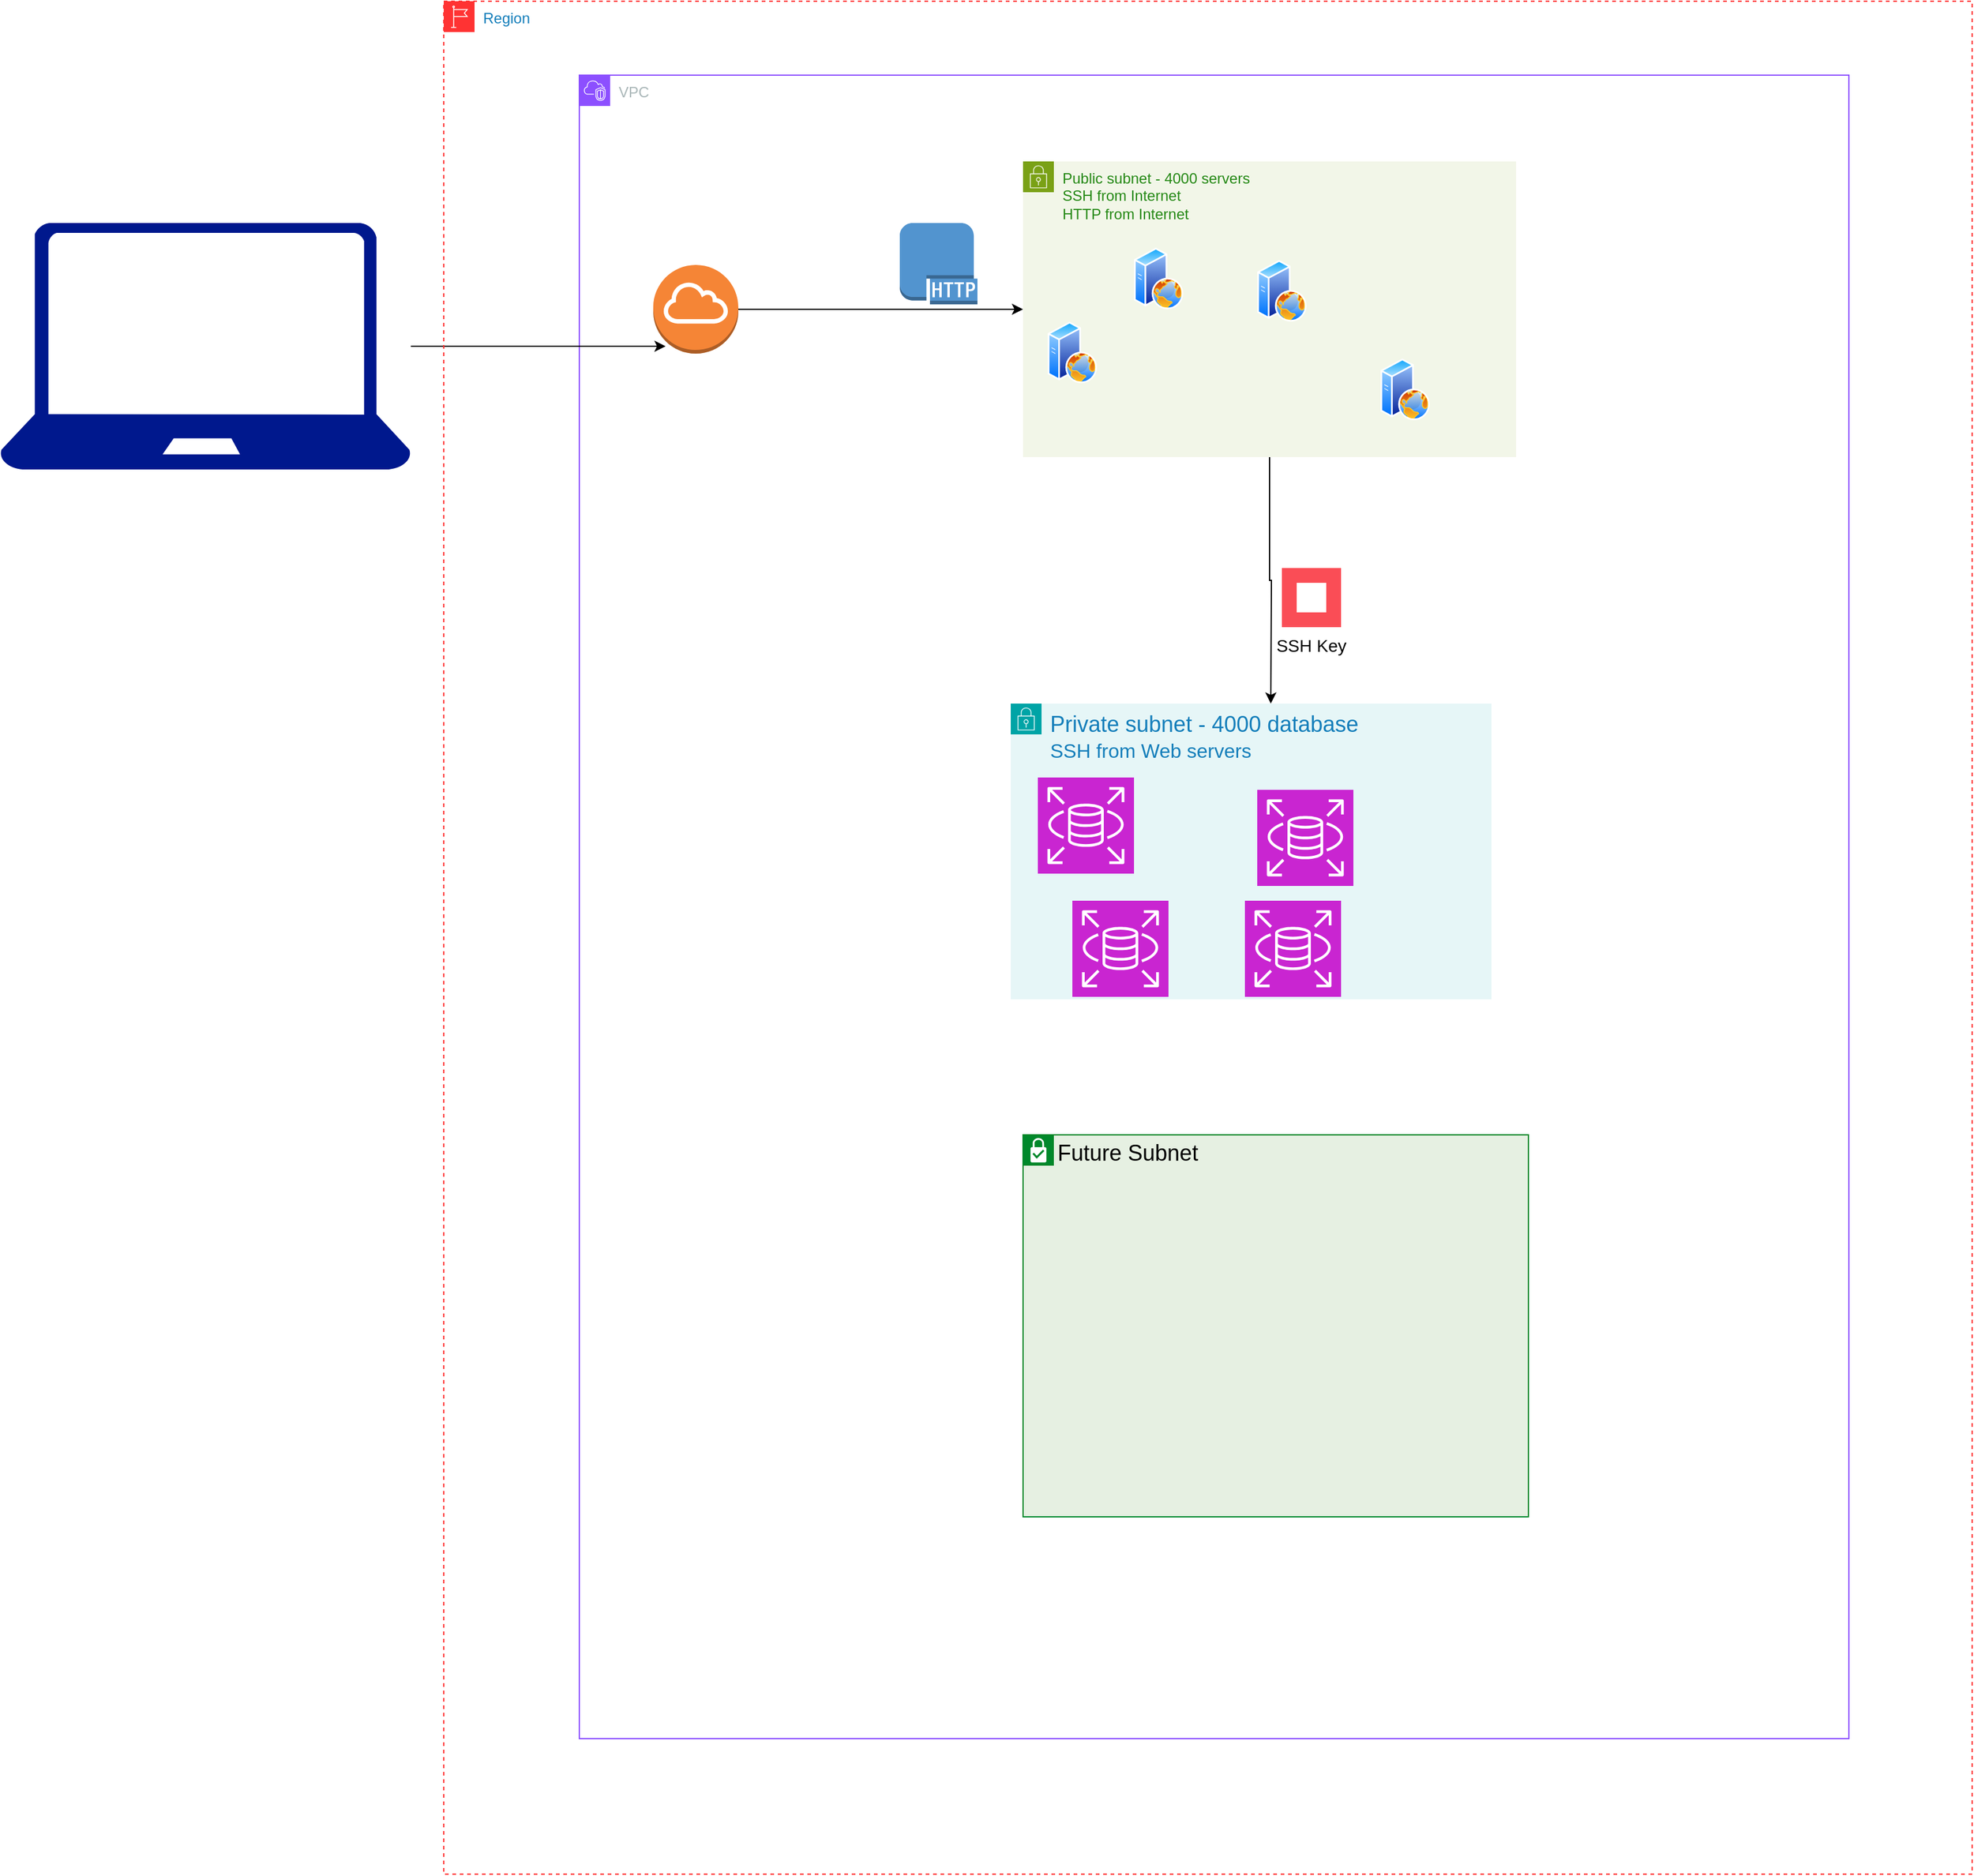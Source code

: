 <mxfile version="28.2.5">
  <diagram name="Page-1" id="cND-msEmDqJcG1_ZPeND">
    <mxGraphModel dx="3756" dy="1131" grid="1" gridSize="10" guides="1" tooltips="1" connect="1" arrows="1" fold="1" page="1" pageScale="1" pageWidth="850" pageHeight="1100" math="0" shadow="0">
      <root>
        <mxCell id="0" />
        <mxCell id="1" parent="0" />
        <mxCell id="dUrUMToWnGyHjIhhfSOw-20" value="VPC" style="points=[[0,0],[0.25,0],[0.5,0],[0.75,0],[1,0],[1,0.25],[1,0.5],[1,0.75],[1,1],[0.75,1],[0.5,1],[0.25,1],[0,1],[0,0.75],[0,0.5],[0,0.25]];outlineConnect=0;gradientColor=none;html=1;whiteSpace=wrap;fontSize=12;fontStyle=0;container=1;pointerEvents=0;collapsible=0;recursiveResize=0;shape=mxgraph.aws4.group;grIcon=mxgraph.aws4.group_vpc2;strokeColor=#8C4FFF;fillColor=none;verticalAlign=top;align=left;spacingLeft=30;fontColor=#AAB7B8;dashed=0;" vertex="1" parent="1">
          <mxGeometry x="-360" y="90" width="1030" height="1350" as="geometry" />
        </mxCell>
        <mxCell id="dUrUMToWnGyHjIhhfSOw-23" value="" style="outlineConnect=0;dashed=0;verticalLabelPosition=bottom;verticalAlign=top;align=center;html=1;shape=mxgraph.aws3.http_protocol;fillColor=#5294CF;gradientColor=none;" vertex="1" parent="dUrUMToWnGyHjIhhfSOw-20">
          <mxGeometry x="260" y="120" width="63" height="66" as="geometry" />
        </mxCell>
        <mxCell id="dUrUMToWnGyHjIhhfSOw-16" value="" style="outlineConnect=0;dashed=0;verticalLabelPosition=bottom;verticalAlign=top;align=center;html=1;shape=mxgraph.aws3.internet_gateway;fillColor=#F58536;gradientColor=none;" vertex="1" parent="dUrUMToWnGyHjIhhfSOw-20">
          <mxGeometry x="60" y="154" width="69" height="72" as="geometry" />
        </mxCell>
        <mxCell id="dUrUMToWnGyHjIhhfSOw-46" value="&lt;font style=&quot;font-size: 18px;&quot;&gt;Future Subnet&lt;/font&gt;" style="shape=mxgraph.ibm.box;prType=subnet;fontStyle=0;verticalAlign=top;align=left;spacingLeft=32;spacingTop=4;fillColor=#E6F0E2;rounded=0;whiteSpace=wrap;html=1;strokeColor=#00882B;strokeWidth=1;dashed=0;container=1;spacing=-4;collapsible=0;expand=0;recursiveResize=0;" vertex="1" parent="dUrUMToWnGyHjIhhfSOw-20">
          <mxGeometry x="360" y="860" width="410" height="310" as="geometry" />
        </mxCell>
        <mxCell id="dUrUMToWnGyHjIhhfSOw-4" value="Public subnet - 4000 servers&lt;div&gt;SSH from Internet&lt;/div&gt;&lt;div&gt;HTTP from Internet&lt;/div&gt;" style="points=[[0,0],[0.25,0],[0.5,0],[0.75,0],[1,0],[1,0.25],[1,0.5],[1,0.75],[1,1],[0.75,1],[0.5,1],[0.25,1],[0,1],[0,0.75],[0,0.5],[0,0.25]];outlineConnect=0;gradientColor=none;html=1;whiteSpace=wrap;fontSize=12;fontStyle=0;container=1;pointerEvents=0;collapsible=0;recursiveResize=0;shape=mxgraph.aws4.group;grIcon=mxgraph.aws4.group_security_group;grStroke=0;strokeColor=#7AA116;fillColor=#F2F6E8;verticalAlign=top;align=left;spacingLeft=30;fontColor=#248814;dashed=0;" vertex="1" parent="1">
          <mxGeometry y="160" width="400" height="240" as="geometry" />
        </mxCell>
        <mxCell id="dUrUMToWnGyHjIhhfSOw-6" value="" style="image;aspect=fixed;perimeter=ellipsePerimeter;html=1;align=center;shadow=0;dashed=0;spacingTop=3;image=img/lib/active_directory/web_server.svg;" vertex="1" parent="dUrUMToWnGyHjIhhfSOw-4">
          <mxGeometry x="20" y="130" width="40" height="50" as="geometry" />
        </mxCell>
        <mxCell id="dUrUMToWnGyHjIhhfSOw-8" value="" style="image;aspect=fixed;perimeter=ellipsePerimeter;html=1;align=center;shadow=0;dashed=0;spacingTop=3;image=img/lib/active_directory/web_server.svg;" vertex="1" parent="dUrUMToWnGyHjIhhfSOw-4">
          <mxGeometry x="90" y="70" width="40" height="50" as="geometry" />
        </mxCell>
        <mxCell id="dUrUMToWnGyHjIhhfSOw-7" value="" style="image;aspect=fixed;perimeter=ellipsePerimeter;html=1;align=center;shadow=0;dashed=0;spacingTop=3;image=img/lib/active_directory/web_server.svg;" vertex="1" parent="dUrUMToWnGyHjIhhfSOw-4">
          <mxGeometry x="190" y="80" width="40" height="50" as="geometry" />
        </mxCell>
        <mxCell id="dUrUMToWnGyHjIhhfSOw-5" value="&lt;font style=&quot;font-size: 18px;&quot;&gt;Private subnet - 4000 database&lt;/font&gt;&lt;div&gt;&lt;font size=&quot;3&quot;&gt;SSH from Web servers&lt;/font&gt;&lt;/div&gt;" style="points=[[0,0],[0.25,0],[0.5,0],[0.75,0],[1,0],[1,0.25],[1,0.5],[1,0.75],[1,1],[0.75,1],[0.5,1],[0.25,1],[0,1],[0,0.75],[0,0.5],[0,0.25]];outlineConnect=0;gradientColor=none;html=1;whiteSpace=wrap;fontSize=12;fontStyle=0;container=1;pointerEvents=0;collapsible=0;recursiveResize=0;shape=mxgraph.aws4.group;grIcon=mxgraph.aws4.group_security_group;grStroke=0;strokeColor=#00A4A6;fillColor=#E6F6F7;verticalAlign=top;align=left;spacingLeft=30;fontColor=#147EBA;dashed=0;" vertex="1" parent="1">
          <mxGeometry x="-10" y="600" width="390" height="240" as="geometry" />
        </mxCell>
        <mxCell id="dUrUMToWnGyHjIhhfSOw-12" value="" style="sketch=0;points=[[0,0,0],[0.25,0,0],[0.5,0,0],[0.75,0,0],[1,0,0],[0,1,0],[0.25,1,0],[0.5,1,0],[0.75,1,0],[1,1,0],[0,0.25,0],[0,0.5,0],[0,0.75,0],[1,0.25,0],[1,0.5,0],[1,0.75,0]];outlineConnect=0;fontColor=#232F3E;fillColor=#C925D1;strokeColor=#ffffff;dashed=0;verticalLabelPosition=bottom;verticalAlign=top;align=center;html=1;fontSize=12;fontStyle=0;aspect=fixed;shape=mxgraph.aws4.resourceIcon;resIcon=mxgraph.aws4.rds;" vertex="1" parent="dUrUMToWnGyHjIhhfSOw-5">
          <mxGeometry x="50" y="160" width="78" height="78" as="geometry" />
        </mxCell>
        <mxCell id="dUrUMToWnGyHjIhhfSOw-15" value="" style="sketch=0;points=[[0,0,0],[0.25,0,0],[0.5,0,0],[0.75,0,0],[1,0,0],[0,1,0],[0.25,1,0],[0.5,1,0],[0.75,1,0],[1,1,0],[0,0.25,0],[0,0.5,0],[0,0.75,0],[1,0.25,0],[1,0.5,0],[1,0.75,0]];outlineConnect=0;fontColor=#232F3E;fillColor=#C925D1;strokeColor=#ffffff;dashed=0;verticalLabelPosition=bottom;verticalAlign=top;align=center;html=1;fontSize=12;fontStyle=0;aspect=fixed;shape=mxgraph.aws4.resourceIcon;resIcon=mxgraph.aws4.rds;" vertex="1" parent="dUrUMToWnGyHjIhhfSOw-5">
          <mxGeometry x="190" y="160" width="78" height="78" as="geometry" />
        </mxCell>
        <mxCell id="dUrUMToWnGyHjIhhfSOw-9" value="" style="image;aspect=fixed;perimeter=ellipsePerimeter;html=1;align=center;shadow=0;dashed=0;spacingTop=3;image=img/lib/active_directory/web_server.svg;" vertex="1" parent="1">
          <mxGeometry x="290" y="320" width="40" height="50" as="geometry" />
        </mxCell>
        <mxCell id="dUrUMToWnGyHjIhhfSOw-17" style="edgeStyle=orthogonalEdgeStyle;rounded=0;orthogonalLoop=1;jettySize=auto;html=1;entryX=0;entryY=0.5;entryDx=0;entryDy=0;" edge="1" parent="1" source="dUrUMToWnGyHjIhhfSOw-16" target="dUrUMToWnGyHjIhhfSOw-4">
          <mxGeometry relative="1" as="geometry" />
        </mxCell>
        <mxCell id="dUrUMToWnGyHjIhhfSOw-19" style="edgeStyle=orthogonalEdgeStyle;rounded=0;orthogonalLoop=1;jettySize=auto;html=1;" edge="1" parent="1" source="dUrUMToWnGyHjIhhfSOw-4">
          <mxGeometry relative="1" as="geometry">
            <mxPoint x="201" y="600" as="targetPoint" />
          </mxGeometry>
        </mxCell>
        <mxCell id="dUrUMToWnGyHjIhhfSOw-21" value="SSH Key" style="shape=rect;fillColor=#FA4D56;aspect=fixed;resizable=0;labelPosition=center;verticalLabelPosition=bottom;align=center;verticalAlign=top;strokeColor=none;fontSize=14;" vertex="1" parent="1">
          <mxGeometry x="210" y="490" width="48" height="48" as="geometry" />
        </mxCell>
        <mxCell id="dUrUMToWnGyHjIhhfSOw-22" value="" style="fillColor=#ffffff;strokeColor=none;dashed=0;outlineConnect=0;html=1;labelPosition=center;verticalLabelPosition=bottom;verticalAlign=top;part=1;movable=0;resizable=0;rotatable=0;shape=mxgraph.ibm_cloud.password" vertex="1" parent="dUrUMToWnGyHjIhhfSOw-21">
          <mxGeometry width="24" height="24" relative="1" as="geometry">
            <mxPoint x="12" y="12" as="offset" />
          </mxGeometry>
        </mxCell>
        <mxCell id="dUrUMToWnGyHjIhhfSOw-52" value="" style="edgeStyle=orthogonalEdgeStyle;rounded=0;orthogonalLoop=1;jettySize=auto;html=1;" edge="1" parent="1" source="dUrUMToWnGyHjIhhfSOw-48">
          <mxGeometry relative="1" as="geometry">
            <mxPoint x="-290.005" y="310" as="targetPoint" />
          </mxGeometry>
        </mxCell>
        <mxCell id="dUrUMToWnGyHjIhhfSOw-48" value="" style="sketch=0;aspect=fixed;pointerEvents=1;shadow=0;dashed=0;html=1;strokeColor=none;labelPosition=center;verticalLabelPosition=bottom;verticalAlign=top;align=center;fillColor=#00188D;shape=mxgraph.azure.laptop" vertex="1" parent="1">
          <mxGeometry x="-830" y="210" width="333.33" height="200" as="geometry" />
        </mxCell>
        <mxCell id="dUrUMToWnGyHjIhhfSOw-50" value="Region" style="points=[[0,0],[0.25,0],[0.5,0],[0.75,0],[1,0],[1,0.25],[1,0.5],[1,0.75],[1,1],[0.75,1],[0.5,1],[0.25,1],[0,1],[0,0.75],[0,0.5],[0,0.25]];outlineConnect=0;gradientColor=none;html=1;whiteSpace=wrap;fontSize=12;fontStyle=0;container=1;pointerEvents=0;collapsible=0;recursiveResize=0;shape=mxgraph.aws4.group;grIcon=mxgraph.aws4.group_region;strokeColor=#FF3333;fillColor=none;verticalAlign=top;align=left;spacingLeft=30;fontColor=#147EBA;dashed=1;" vertex="1" parent="1">
          <mxGeometry x="-470" y="30" width="1240" height="1520" as="geometry" />
        </mxCell>
        <mxCell id="dUrUMToWnGyHjIhhfSOw-11" value="" style="sketch=0;points=[[0,0,0],[0.25,0,0],[0.5,0,0],[0.75,0,0],[1,0,0],[0,1,0],[0.25,1,0],[0.5,1,0],[0.75,1,0],[1,1,0],[0,0.25,0],[0,0.5,0],[0,0.75,0],[1,0.25,0],[1,0.5,0],[1,0.75,0]];outlineConnect=0;fontColor=#232F3E;fillColor=#C925D1;strokeColor=#ffffff;dashed=0;verticalLabelPosition=bottom;verticalAlign=top;align=center;html=1;fontSize=12;fontStyle=0;aspect=fixed;shape=mxgraph.aws4.resourceIcon;resIcon=mxgraph.aws4.rds;" vertex="1" parent="dUrUMToWnGyHjIhhfSOw-50">
          <mxGeometry x="482" y="630" width="78" height="78" as="geometry" />
        </mxCell>
        <mxCell id="dUrUMToWnGyHjIhhfSOw-13" value="" style="sketch=0;points=[[0,0,0],[0.25,0,0],[0.5,0,0],[0.75,0,0],[1,0,0],[0,1,0],[0.25,1,0],[0.5,1,0],[0.75,1,0],[1,1,0],[0,0.25,0],[0,0.5,0],[0,0.75,0],[1,0.25,0],[1,0.5,0],[1,0.75,0]];outlineConnect=0;fontColor=#232F3E;fillColor=#C925D1;strokeColor=#ffffff;dashed=0;verticalLabelPosition=bottom;verticalAlign=top;align=center;html=1;fontSize=12;fontStyle=0;aspect=fixed;shape=mxgraph.aws4.resourceIcon;resIcon=mxgraph.aws4.rds;" vertex="1" parent="dUrUMToWnGyHjIhhfSOw-50">
          <mxGeometry x="660" y="640" width="78" height="78" as="geometry" />
        </mxCell>
      </root>
    </mxGraphModel>
  </diagram>
</mxfile>
